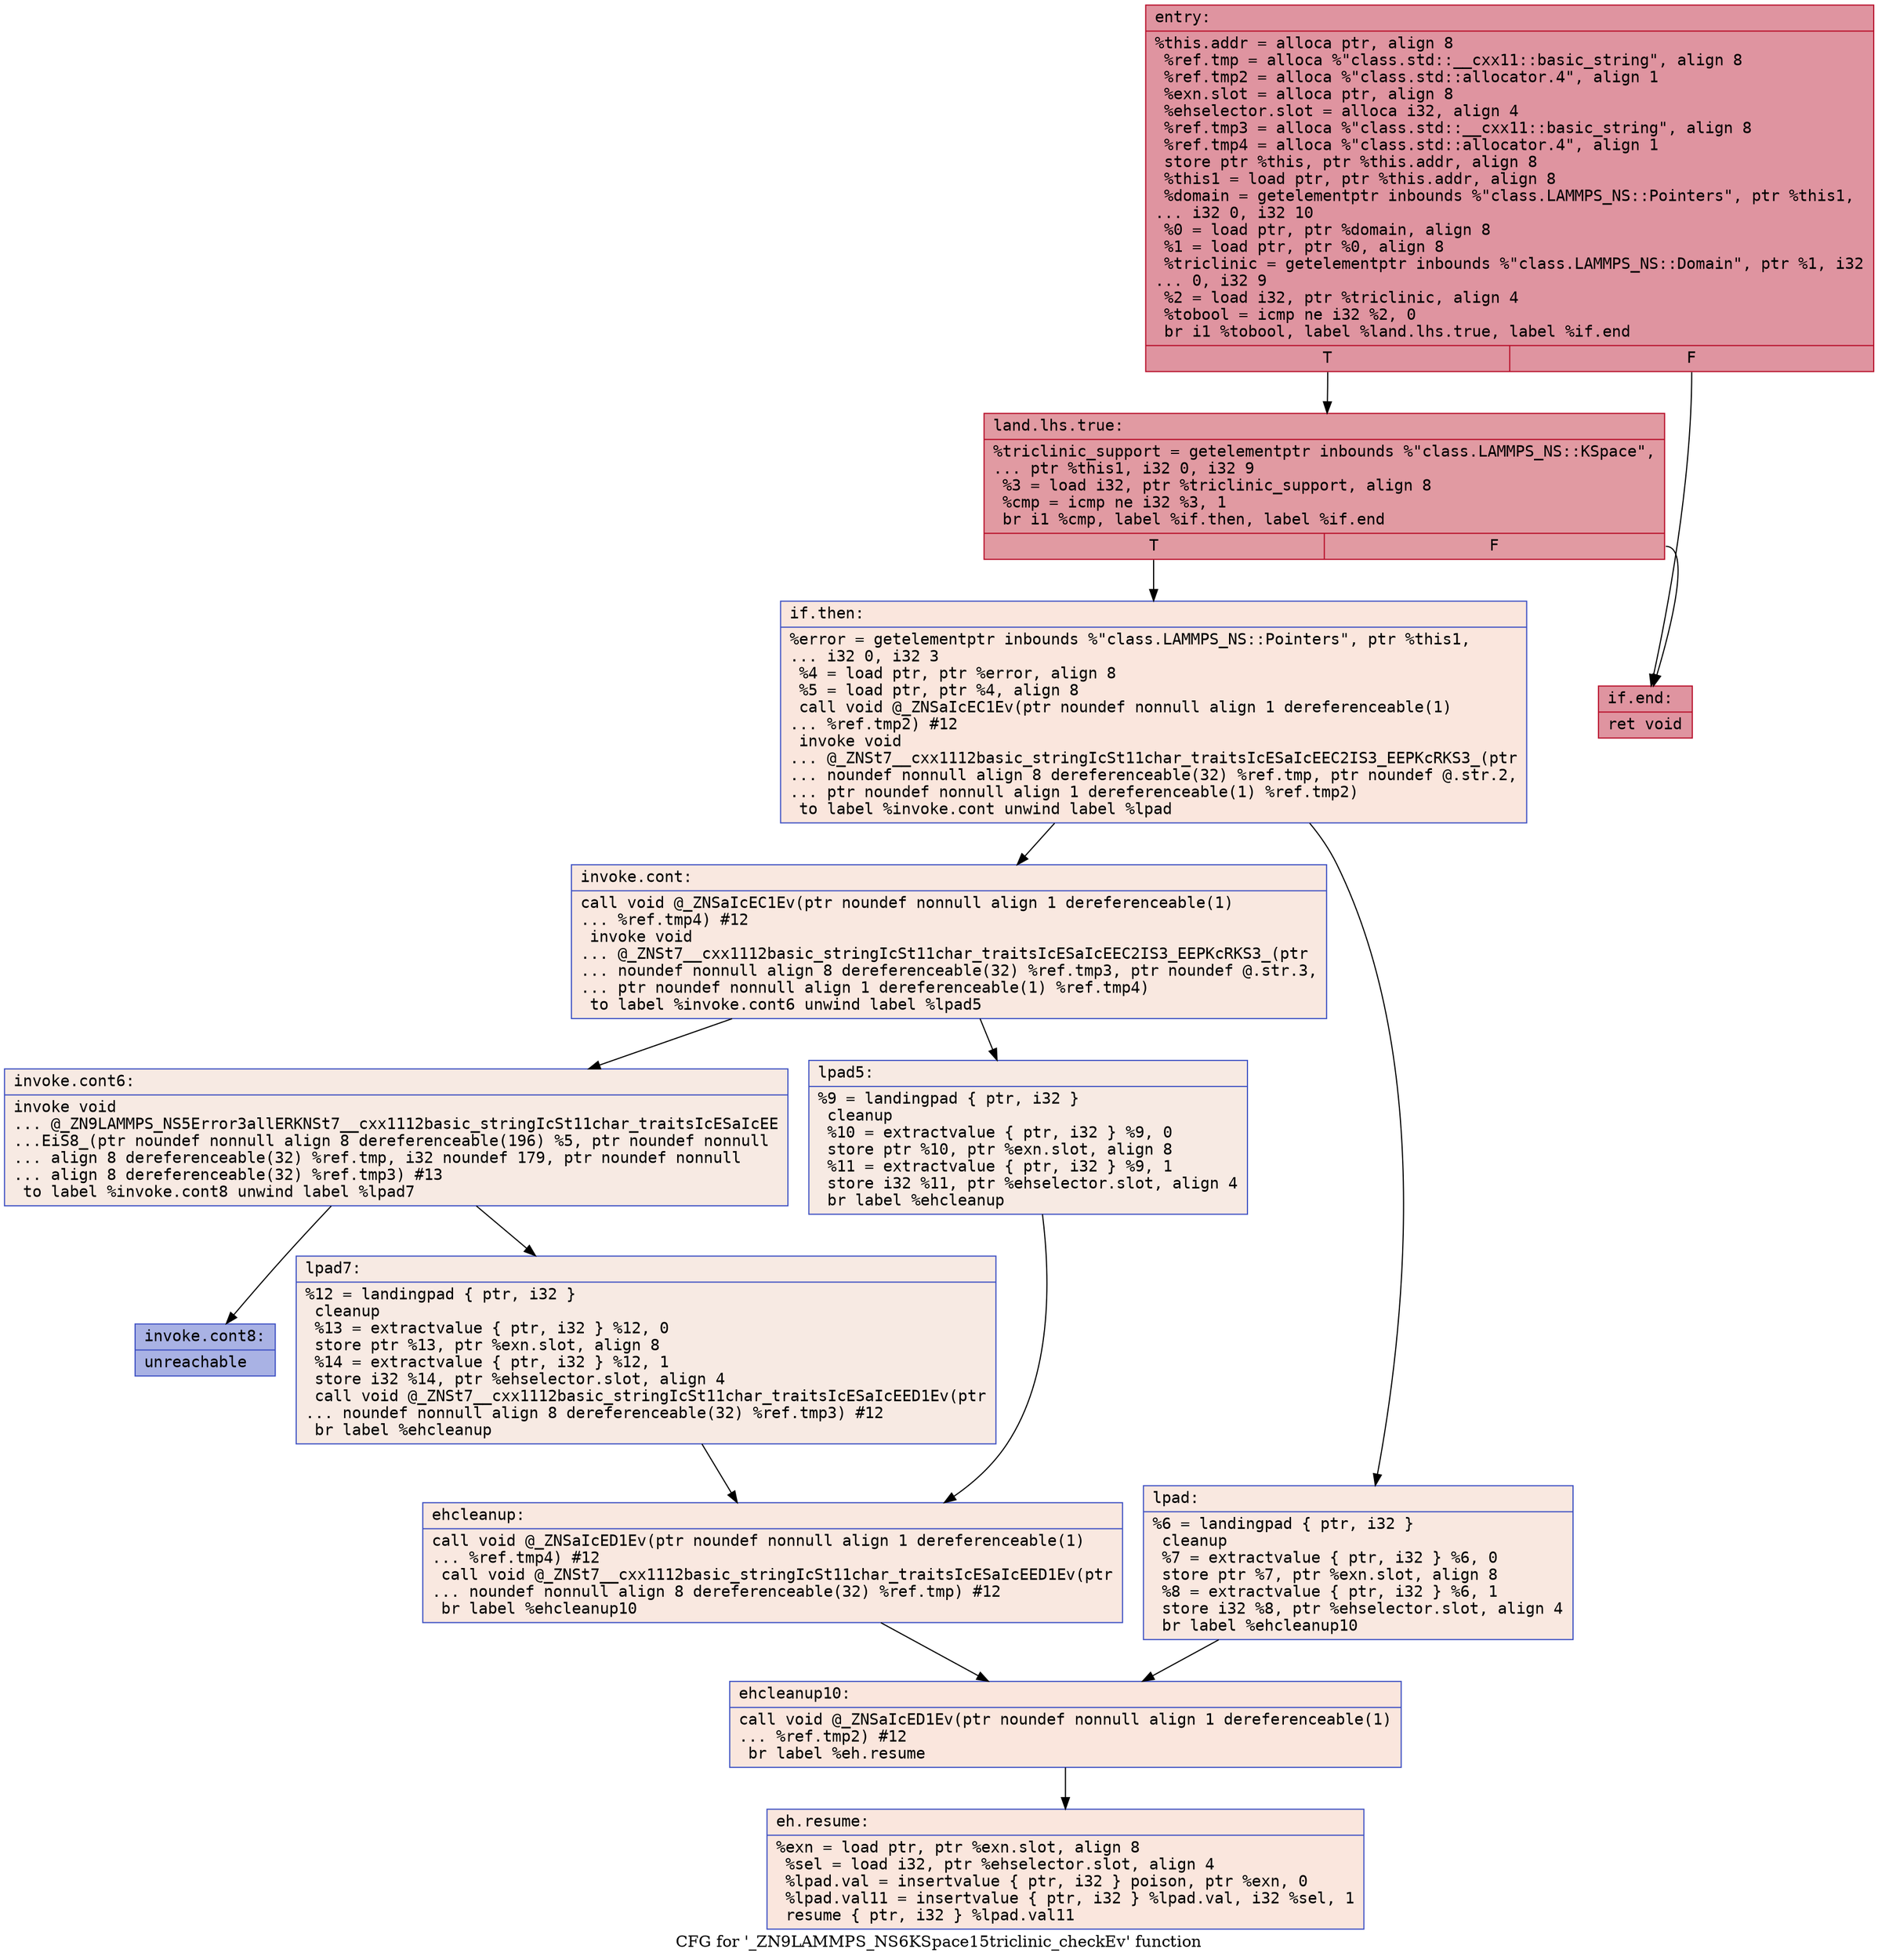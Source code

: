 digraph "CFG for '_ZN9LAMMPS_NS6KSpace15triclinic_checkEv' function" {
	label="CFG for '_ZN9LAMMPS_NS6KSpace15triclinic_checkEv' function";

	Node0x55c423d7b810 [shape=record,color="#b70d28ff", style=filled, fillcolor="#b70d2870" fontname="Courier",label="{entry:\l|  %this.addr = alloca ptr, align 8\l  %ref.tmp = alloca %\"class.std::__cxx11::basic_string\", align 8\l  %ref.tmp2 = alloca %\"class.std::allocator.4\", align 1\l  %exn.slot = alloca ptr, align 8\l  %ehselector.slot = alloca i32, align 4\l  %ref.tmp3 = alloca %\"class.std::__cxx11::basic_string\", align 8\l  %ref.tmp4 = alloca %\"class.std::allocator.4\", align 1\l  store ptr %this, ptr %this.addr, align 8\l  %this1 = load ptr, ptr %this.addr, align 8\l  %domain = getelementptr inbounds %\"class.LAMMPS_NS::Pointers\", ptr %this1,\l... i32 0, i32 10\l  %0 = load ptr, ptr %domain, align 8\l  %1 = load ptr, ptr %0, align 8\l  %triclinic = getelementptr inbounds %\"class.LAMMPS_NS::Domain\", ptr %1, i32\l... 0, i32 9\l  %2 = load i32, ptr %triclinic, align 4\l  %tobool = icmp ne i32 %2, 0\l  br i1 %tobool, label %land.lhs.true, label %if.end\l|{<s0>T|<s1>F}}"];
	Node0x55c423d7b810:s0 -> Node0x55c423d7b710[tooltip="entry -> land.lhs.true\nProbability 62.50%" ];
	Node0x55c423d7b810:s1 -> Node0x55c423d7b790[tooltip="entry -> if.end\nProbability 37.50%" ];
	Node0x55c423d7b710 [shape=record,color="#b70d28ff", style=filled, fillcolor="#bb1b2c70" fontname="Courier",label="{land.lhs.true:\l|  %triclinic_support = getelementptr inbounds %\"class.LAMMPS_NS::KSpace\",\l... ptr %this1, i32 0, i32 9\l  %3 = load i32, ptr %triclinic_support, align 8\l  %cmp = icmp ne i32 %3, 1\l  br i1 %cmp, label %if.then, label %if.end\l|{<s0>T|<s1>F}}"];
	Node0x55c423d7b710:s0 -> Node0x55c423d7ca90[tooltip="land.lhs.true -> if.then\nProbability 0.00%" ];
	Node0x55c423d7b710:s1 -> Node0x55c423d7b790[tooltip="land.lhs.true -> if.end\nProbability 100.00%" ];
	Node0x55c423d7ca90 [shape=record,color="#3d50c3ff", style=filled, fillcolor="#f3c7b170" fontname="Courier",label="{if.then:\l|  %error = getelementptr inbounds %\"class.LAMMPS_NS::Pointers\", ptr %this1,\l... i32 0, i32 3\l  %4 = load ptr, ptr %error, align 8\l  %5 = load ptr, ptr %4, align 8\l  call void @_ZNSaIcEC1Ev(ptr noundef nonnull align 1 dereferenceable(1)\l... %ref.tmp2) #12\l  invoke void\l... @_ZNSt7__cxx1112basic_stringIcSt11char_traitsIcESaIcEEC2IS3_EEPKcRKS3_(ptr\l... noundef nonnull align 8 dereferenceable(32) %ref.tmp, ptr noundef @.str.2,\l... ptr noundef nonnull align 1 dereferenceable(1) %ref.tmp2)\l          to label %invoke.cont unwind label %lpad\l}"];
	Node0x55c423d7ca90 -> Node0x55c423d7d050[tooltip="if.then -> invoke.cont\nProbability 50.00%" ];
	Node0x55c423d7ca90 -> Node0x55c423d7d100[tooltip="if.then -> lpad\nProbability 50.00%" ];
	Node0x55c423d7d050 [shape=record,color="#3d50c3ff", style=filled, fillcolor="#f1ccb870" fontname="Courier",label="{invoke.cont:\l|  call void @_ZNSaIcEC1Ev(ptr noundef nonnull align 1 dereferenceable(1)\l... %ref.tmp4) #12\l  invoke void\l... @_ZNSt7__cxx1112basic_stringIcSt11char_traitsIcESaIcEEC2IS3_EEPKcRKS3_(ptr\l... noundef nonnull align 8 dereferenceable(32) %ref.tmp3, ptr noundef @.str.3,\l... ptr noundef nonnull align 1 dereferenceable(1) %ref.tmp4)\l          to label %invoke.cont6 unwind label %lpad5\l}"];
	Node0x55c423d7d050 -> Node0x55c423d7d460[tooltip="invoke.cont -> invoke.cont6\nProbability 50.00%" ];
	Node0x55c423d7d050 -> Node0x55c423d7d4b0[tooltip="invoke.cont -> lpad5\nProbability 50.00%" ];
	Node0x55c423d7d460 [shape=record,color="#3d50c3ff", style=filled, fillcolor="#eed0c070" fontname="Courier",label="{invoke.cont6:\l|  invoke void\l... @_ZN9LAMMPS_NS5Error3allERKNSt7__cxx1112basic_stringIcSt11char_traitsIcESaIcEE\l...EiS8_(ptr noundef nonnull align 8 dereferenceable(196) %5, ptr noundef nonnull\l... align 8 dereferenceable(32) %ref.tmp, i32 noundef 179, ptr noundef nonnull\l... align 8 dereferenceable(32) %ref.tmp3) #13\l          to label %invoke.cont8 unwind label %lpad7\l}"];
	Node0x55c423d7d460 -> Node0x55c423d7d410[tooltip="invoke.cont6 -> invoke.cont8\nProbability 0.00%" ];
	Node0x55c423d7d460 -> Node0x55c423d7d800[tooltip="invoke.cont6 -> lpad7\nProbability 100.00%" ];
	Node0x55c423d7d410 [shape=record,color="#3d50c3ff", style=filled, fillcolor="#3d50c370" fontname="Courier",label="{invoke.cont8:\l|  unreachable\l}"];
	Node0x55c423d7d100 [shape=record,color="#3d50c3ff", style=filled, fillcolor="#f1ccb870" fontname="Courier",label="{lpad:\l|  %6 = landingpad \{ ptr, i32 \}\l          cleanup\l  %7 = extractvalue \{ ptr, i32 \} %6, 0\l  store ptr %7, ptr %exn.slot, align 8\l  %8 = extractvalue \{ ptr, i32 \} %6, 1\l  store i32 %8, ptr %ehselector.slot, align 4\l  br label %ehcleanup10\l}"];
	Node0x55c423d7d100 -> Node0x55c423d7e020[tooltip="lpad -> ehcleanup10\nProbability 100.00%" ];
	Node0x55c423d7d4b0 [shape=record,color="#3d50c3ff", style=filled, fillcolor="#eed0c070" fontname="Courier",label="{lpad5:\l|  %9 = landingpad \{ ptr, i32 \}\l          cleanup\l  %10 = extractvalue \{ ptr, i32 \} %9, 0\l  store ptr %10, ptr %exn.slot, align 8\l  %11 = extractvalue \{ ptr, i32 \} %9, 1\l  store i32 %11, ptr %ehselector.slot, align 4\l  br label %ehcleanup\l}"];
	Node0x55c423d7d4b0 -> Node0x55c423d7e370[tooltip="lpad5 -> ehcleanup\nProbability 100.00%" ];
	Node0x55c423d7d800 [shape=record,color="#3d50c3ff", style=filled, fillcolor="#eed0c070" fontname="Courier",label="{lpad7:\l|  %12 = landingpad \{ ptr, i32 \}\l          cleanup\l  %13 = extractvalue \{ ptr, i32 \} %12, 0\l  store ptr %13, ptr %exn.slot, align 8\l  %14 = extractvalue \{ ptr, i32 \} %12, 1\l  store i32 %14, ptr %ehselector.slot, align 4\l  call void @_ZNSt7__cxx1112basic_stringIcSt11char_traitsIcESaIcEED1Ev(ptr\l... noundef nonnull align 8 dereferenceable(32) %ref.tmp3) #12\l  br label %ehcleanup\l}"];
	Node0x55c423d7d800 -> Node0x55c423d7e370[tooltip="lpad7 -> ehcleanup\nProbability 100.00%" ];
	Node0x55c423d7e370 [shape=record,color="#3d50c3ff", style=filled, fillcolor="#f1ccb870" fontname="Courier",label="{ehcleanup:\l|  call void @_ZNSaIcED1Ev(ptr noundef nonnull align 1 dereferenceable(1)\l... %ref.tmp4) #12\l  call void @_ZNSt7__cxx1112basic_stringIcSt11char_traitsIcESaIcEED1Ev(ptr\l... noundef nonnull align 8 dereferenceable(32) %ref.tmp) #12\l  br label %ehcleanup10\l}"];
	Node0x55c423d7e370 -> Node0x55c423d7e020[tooltip="ehcleanup -> ehcleanup10\nProbability 100.00%" ];
	Node0x55c423d7e020 [shape=record,color="#3d50c3ff", style=filled, fillcolor="#f3c7b170" fontname="Courier",label="{ehcleanup10:\l|  call void @_ZNSaIcED1Ev(ptr noundef nonnull align 1 dereferenceable(1)\l... %ref.tmp2) #12\l  br label %eh.resume\l}"];
	Node0x55c423d7e020 -> Node0x55c423d7fde0[tooltip="ehcleanup10 -> eh.resume\nProbability 100.00%" ];
	Node0x55c423d7b790 [shape=record,color="#b70d28ff", style=filled, fillcolor="#b70d2870" fontname="Courier",label="{if.end:\l|  ret void\l}"];
	Node0x55c423d7fde0 [shape=record,color="#3d50c3ff", style=filled, fillcolor="#f3c7b170" fontname="Courier",label="{eh.resume:\l|  %exn = load ptr, ptr %exn.slot, align 8\l  %sel = load i32, ptr %ehselector.slot, align 4\l  %lpad.val = insertvalue \{ ptr, i32 \} poison, ptr %exn, 0\l  %lpad.val11 = insertvalue \{ ptr, i32 \} %lpad.val, i32 %sel, 1\l  resume \{ ptr, i32 \} %lpad.val11\l}"];
}
